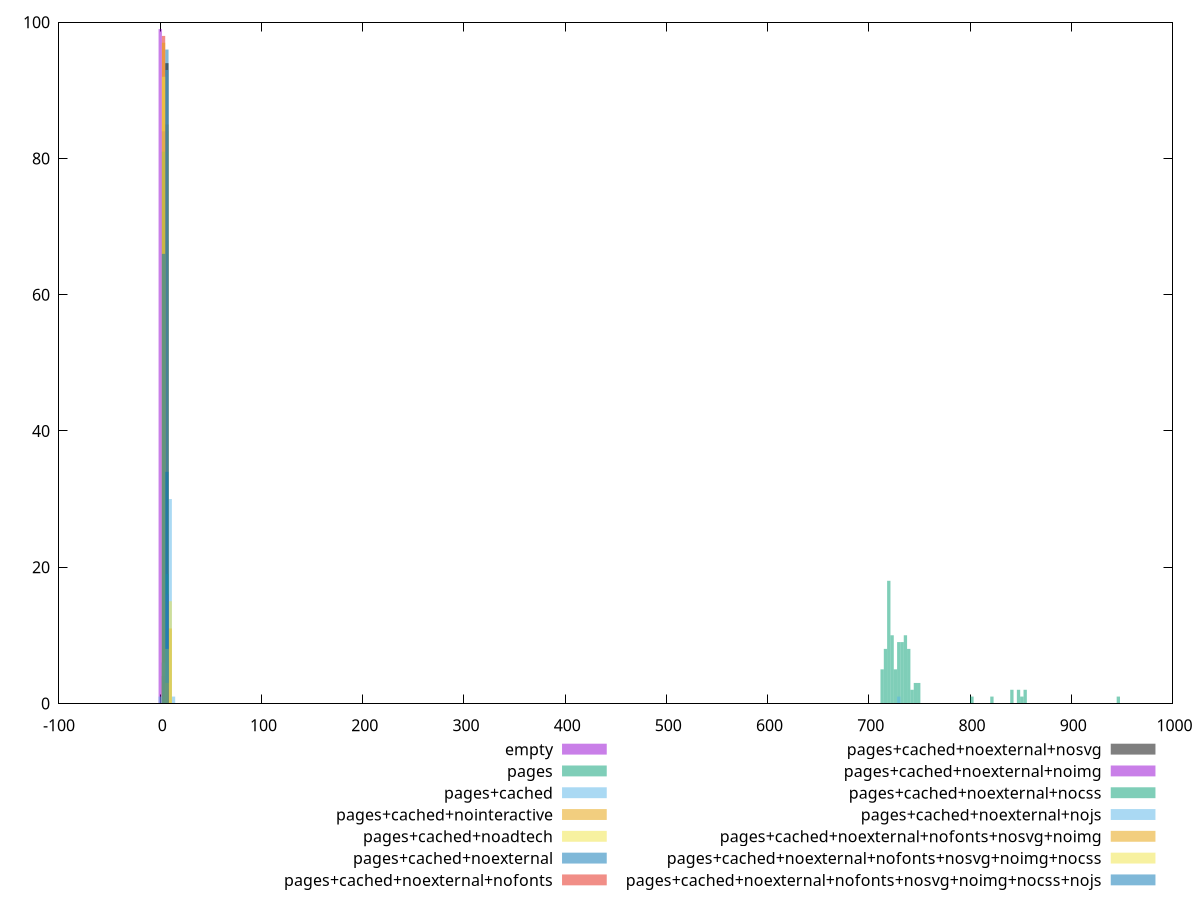 reset
set terminal svg size 640, 620 enhanced background rgb 'white'
set output "report_00007_2020-12-11T15:55:29.892Z/network-server-latency/comparison/histogram/all_raw.svg"

$empty <<EOF
6.57286480733709 1
0 99
EOF

$pages <<EOF
946.4925322565409 1
739.4472908254226 8
732.8744260180855 9
742.7337232290911 2
736.160858421754 10
719.7286964034113 18
713.1558315960742 5
723.0151288070799 10
821.6081009171362 1
729.587993614417 9
746.0201556327597 3
716.4422639997427 8
749.3065880364283 3
841.3266953391475 2
726.3015612107484 5
847.8995601464845 2
801.8895064951249 1
851.1859925501531 1
854.4724249538217 2
EOF

$pagesCached <<EOF
729.587993614417 1
9.859297211005634 30
6.57286480733709 68
13.14572961467418 1
EOF

$pagesCachedNointeractive <<EOF
6.57286480733709 85
9.859297211005634 11
3.286432403668545 4
EOF

$pagesCachedNoadtech <<EOF
6.57286480733709 84
9.859297211005634 15
3.286432403668545 1
EOF

$pagesCachedNoexternal <<EOF
6.57286480733709 96
3.286432403668545 4
EOF

$pagesCachedNoexternalNofonts <<EOF
6.57286480733709 2
3.286432403668545 98
EOF

$pagesCachedNoexternalNosvg <<EOF
6.57286480733709 94
3.286432403668545 6
EOF

$pagesCachedNoexternalNoimg <<EOF
3.286432403668545 84
6.57286480733709 16
EOF

$pagesCachedNoexternalNocss <<EOF
3.286432403668545 81
6.57286480733709 19
EOF

$pagesCachedNoexternalNojs <<EOF
6.57286480733709 93
3.286432403668545 6
0 1
EOF

$pagesCachedNoexternalNofontsNosvgNoimg <<EOF
3.286432403668545 97
6.57286480733709 3
EOF

$pagesCachedNoexternalNofontsNosvgNoimgNocss <<EOF
3.286432403668545 92
6.57286480733709 8
EOF

$pagesCachedNoexternalNofontsNosvgNoimgNocssNojs <<EOF
6.57286480733709 34
3.286432403668545 66
EOF

set key outside below
set boxwidth 3.286432403668545
set yrange [0:100]
set style fill transparent solid 0.5 noborder

plot \
  $empty title "empty" with boxes, \
  $pages title "pages" with boxes, \
  $pagesCached title "pages+cached" with boxes, \
  $pagesCachedNointeractive title "pages+cached+nointeractive" with boxes, \
  $pagesCachedNoadtech title "pages+cached+noadtech" with boxes, \
  $pagesCachedNoexternal title "pages+cached+noexternal" with boxes, \
  $pagesCachedNoexternalNofonts title "pages+cached+noexternal+nofonts" with boxes, \
  $pagesCachedNoexternalNosvg title "pages+cached+noexternal+nosvg" with boxes, \
  $pagesCachedNoexternalNoimg title "pages+cached+noexternal+noimg" with boxes, \
  $pagesCachedNoexternalNocss title "pages+cached+noexternal+nocss" with boxes, \
  $pagesCachedNoexternalNojs title "pages+cached+noexternal+nojs" with boxes, \
  $pagesCachedNoexternalNofontsNosvgNoimg title "pages+cached+noexternal+nofonts+nosvg+noimg" with boxes, \
  $pagesCachedNoexternalNofontsNosvgNoimgNocss title "pages+cached+noexternal+nofonts+nosvg+noimg+nocss" with boxes, \
  $pagesCachedNoexternalNofontsNosvgNoimgNocssNojs title "pages+cached+noexternal+nofonts+nosvg+noimg+nocss+nojs" with boxes, \


reset